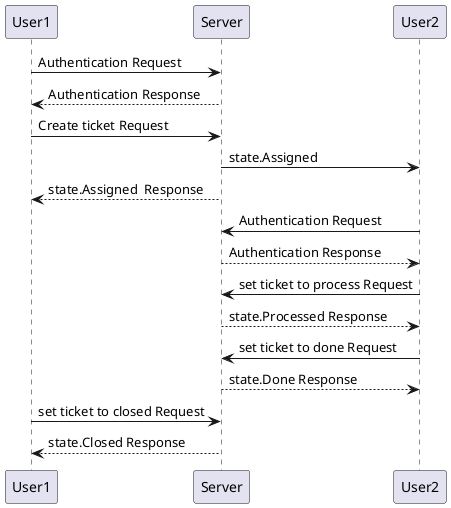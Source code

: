 @startuml
User1 -> Server: Authentication Request
User1 <-- Server : Authentication Response
User1 -> Server: Create ticket Request
Server -> User2 : state.Assigned
User1 <-- Server : state.Assigned  Response
Server <- User2: Authentication Request
Server --> User2 : Authentication Response
Server <- User2: set ticket to process Request
Server --> User2: state.Processed Response
Server <- User2: set ticket to done Request
Server --> User2: state.Done Response
User1 -> Server: set ticket to closed Request
User1 <-- Server: state.Closed Response
@enduml
